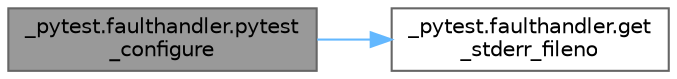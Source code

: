 digraph "_pytest.faulthandler.pytest_configure"
{
 // LATEX_PDF_SIZE
  bgcolor="transparent";
  edge [fontname=Helvetica,fontsize=10,labelfontname=Helvetica,labelfontsize=10];
  node [fontname=Helvetica,fontsize=10,shape=box,height=0.2,width=0.4];
  rankdir="LR";
  Node1 [id="Node000001",label="_pytest.faulthandler.pytest\l_configure",height=0.2,width=0.4,color="gray40", fillcolor="grey60", style="filled", fontcolor="black",tooltip=" "];
  Node1 -> Node2 [id="edge1_Node000001_Node000002",color="steelblue1",style="solid",tooltip=" "];
  Node2 [id="Node000002",label="_pytest.faulthandler.get\l_stderr_fileno",height=0.2,width=0.4,color="grey40", fillcolor="white", style="filled",URL="$namespace__pytest_1_1faulthandler.html#adba62dba295910a16dc2dac75f2c2ba9",tooltip=" "];
}
